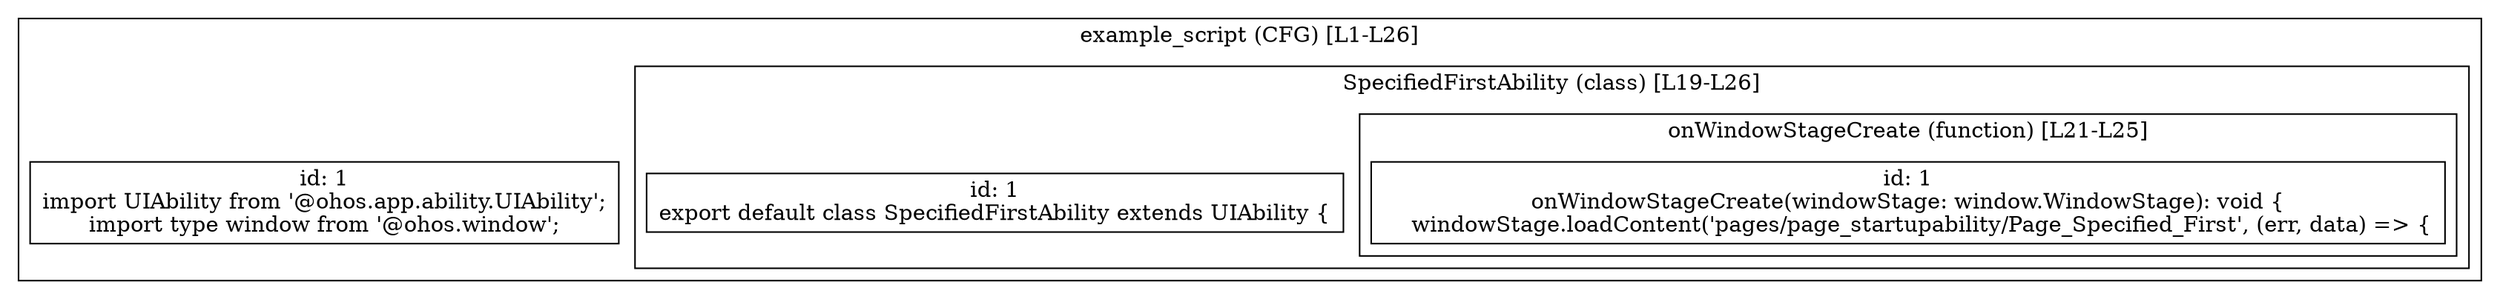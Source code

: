 digraph "118.ts" {
  subgraph "cluster_1" {
    label="example_script (CFG) [L1-L26]";
    node_1_1 [label="id: 1\nimport UIAbility from '@ohos.app.ability.UIAbility';
import type window from '@ohos.window';", shape=box];
  subgraph "cluster_2" {
    label="SpecifiedFirstAbility (class) [L19-L26]";
    node_2_1 [label="id: 1\nexport default class SpecifiedFirstAbility extends UIAbility {", shape=box];
  subgraph "cluster_3" {
    label="onWindowStageCreate (function) [L21-L25]";
    node_3_1 [label="id: 1\nonWindowStageCreate(windowStage: window.WindowStage): void {
    windowStage.loadContent('pages/page_startupability/Page_Specified_First', (err, data) => {", shape=box];
  }
  }
  }
}